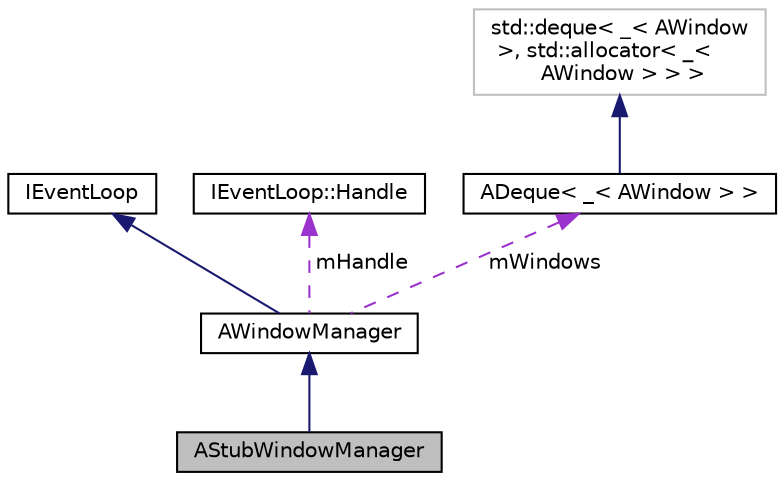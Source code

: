 digraph "AStubWindowManager"
{
 // LATEX_PDF_SIZE
  edge [fontname="Helvetica",fontsize="10",labelfontname="Helvetica",labelfontsize="10"];
  node [fontname="Helvetica",fontsize="10",shape=record];
  Node1 [label="AStubWindowManager",height=0.2,width=0.4,color="black", fillcolor="grey75", style="filled", fontcolor="black",tooltip="Window manager used to stub the default window manager."];
  Node2 -> Node1 [dir="back",color="midnightblue",fontsize="10",style="solid",fontname="Helvetica"];
  Node2 [label="AWindowManager",height=0.2,width=0.4,color="black", fillcolor="white", style="filled",URL="$classAWindowManager.html",tooltip=" "];
  Node3 -> Node2 [dir="back",color="midnightblue",fontsize="10",style="solid",fontname="Helvetica"];
  Node3 [label="IEventLoop",height=0.2,width=0.4,color="black", fillcolor="white", style="filled",URL="$classIEventLoop.html",tooltip=" "];
  Node4 -> Node2 [dir="back",color="darkorchid3",fontsize="10",style="dashed",label=" mHandle" ,fontname="Helvetica"];
  Node4 [label="IEventLoop::Handle",height=0.2,width=0.4,color="black", fillcolor="white", style="filled",URL="$classIEventLoop_1_1Handle.html",tooltip=" "];
  Node5 -> Node2 [dir="back",color="darkorchid3",fontsize="10",style="dashed",label=" mWindows" ,fontname="Helvetica"];
  Node5 [label="ADeque\< _\< AWindow \> \>",height=0.2,width=0.4,color="black", fillcolor="white", style="filled",URL="$classADeque.html",tooltip=" "];
  Node6 -> Node5 [dir="back",color="midnightblue",fontsize="10",style="solid",fontname="Helvetica"];
  Node6 [label="std::deque\< _\< AWindow\l \>, std::allocator\< _\<\l AWindow \> \> \>",height=0.2,width=0.4,color="grey75", fillcolor="white", style="filled",tooltip=" "];
}
